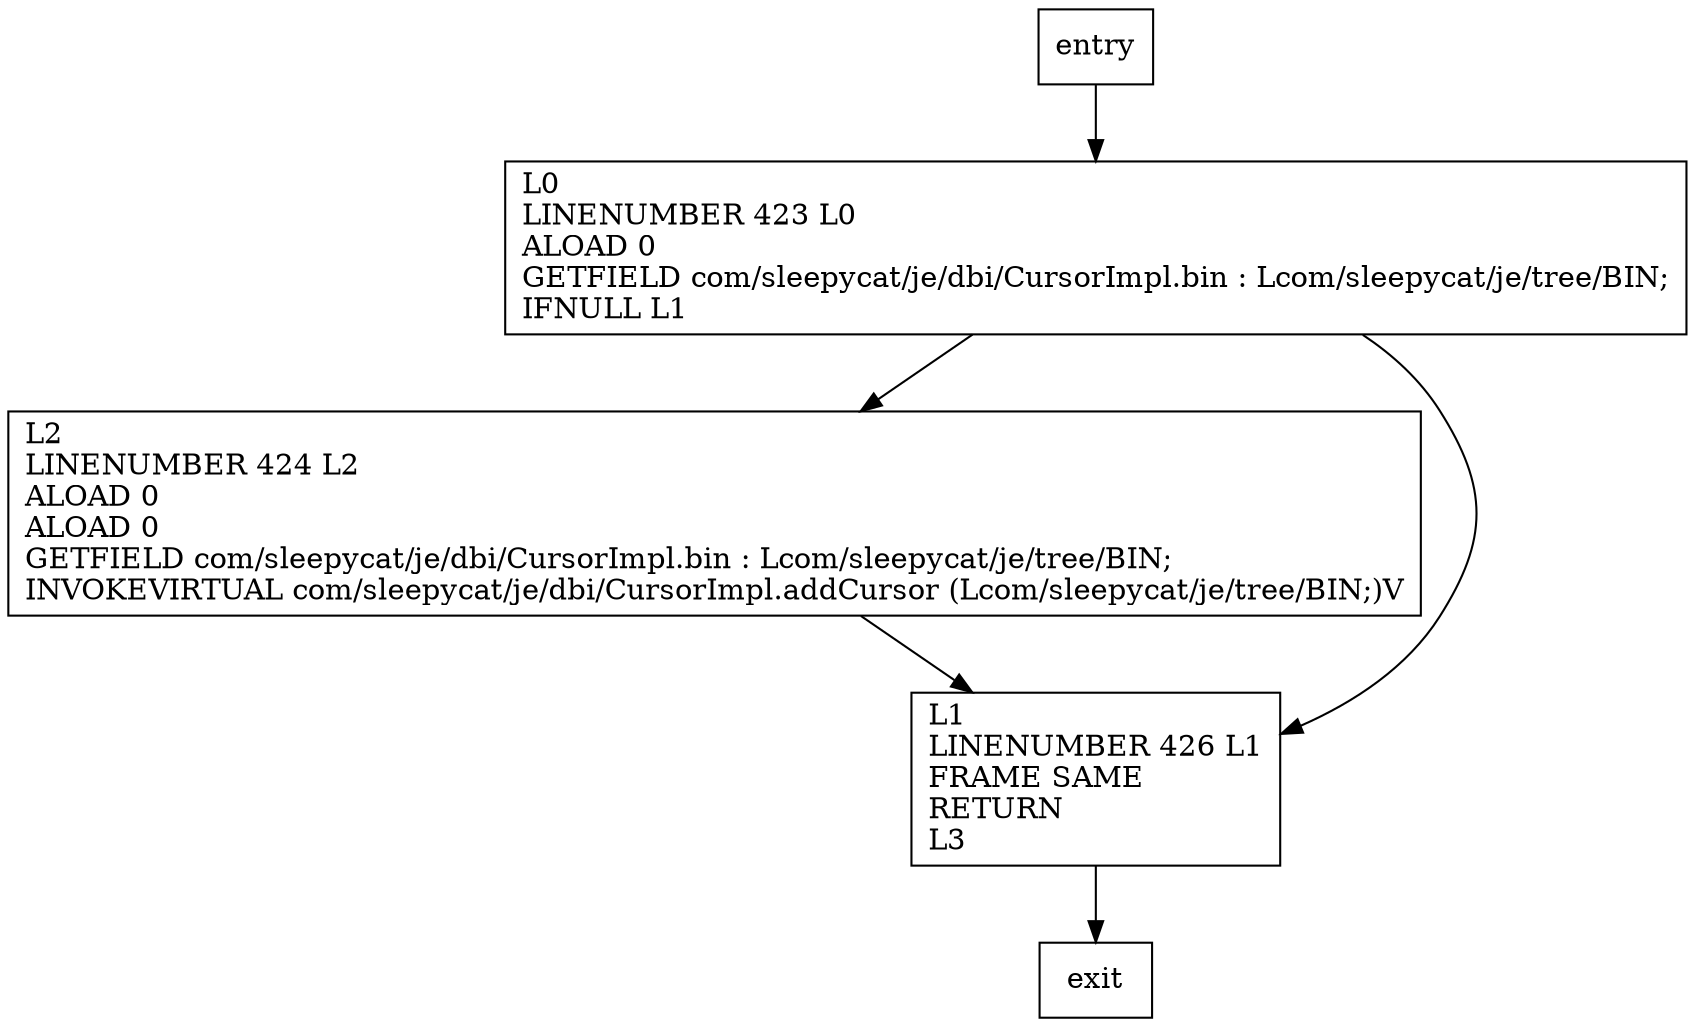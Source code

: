 digraph addCursor {
node [shape=record];
355239858 [label="L2\lLINENUMBER 424 L2\lALOAD 0\lALOAD 0\lGETFIELD com/sleepycat/je/dbi/CursorImpl.bin : Lcom/sleepycat/je/tree/BIN;\lINVOKEVIRTUAL com/sleepycat/je/dbi/CursorImpl.addCursor (Lcom/sleepycat/je/tree/BIN;)V\l"];
1036557886 [label="L0\lLINENUMBER 423 L0\lALOAD 0\lGETFIELD com/sleepycat/je/dbi/CursorImpl.bin : Lcom/sleepycat/je/tree/BIN;\lIFNULL L1\l"];
477405394 [label="L1\lLINENUMBER 426 L1\lFRAME SAME\lRETURN\lL3\l"];
entry;
exit;
355239858 -> 477405394
entry -> 1036557886
1036557886 -> 355239858
1036557886 -> 477405394
477405394 -> exit
}
